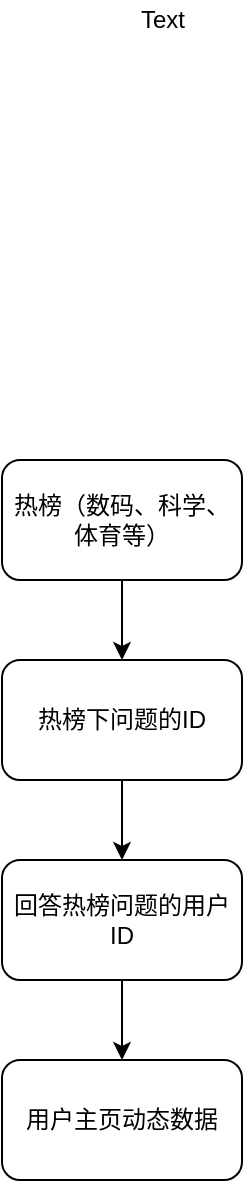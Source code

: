 <mxfile version="13.10.0" type="github">
  <diagram id="dVFKXML9JE0vDIz6srVf" name="Page-1">
    <mxGraphModel dx="782" dy="883" grid="0" gridSize="10" guides="0" tooltips="1" connect="0" arrows="0" fold="1" page="0" pageScale="1" pageWidth="827" pageHeight="1169" math="0" shadow="0">
      <root>
        <mxCell id="0" />
        <mxCell id="1" parent="0" />
        <mxCell id="p9msMCTc1HthKKinYWvc-13" style="edgeStyle=orthogonalEdgeStyle;rounded=0;orthogonalLoop=1;jettySize=auto;html=1;exitX=0.5;exitY=1;exitDx=0;exitDy=0;entryX=0.5;entryY=0;entryDx=0;entryDy=0;" edge="1" parent="1" source="p9msMCTc1HthKKinYWvc-9" target="p9msMCTc1HthKKinYWvc-10">
          <mxGeometry relative="1" as="geometry" />
        </mxCell>
        <mxCell id="p9msMCTc1HthKKinYWvc-9" value="&lt;span&gt;热榜（数码、科学、体育等）&lt;/span&gt;" style="rounded=1;whiteSpace=wrap;html=1;" vertex="1" parent="1">
          <mxGeometry x="340" y="20" width="120" height="60" as="geometry" />
        </mxCell>
        <mxCell id="p9msMCTc1HthKKinYWvc-14" style="edgeStyle=orthogonalEdgeStyle;rounded=0;orthogonalLoop=1;jettySize=auto;html=1;exitX=0.5;exitY=1;exitDx=0;exitDy=0;entryX=0.5;entryY=0;entryDx=0;entryDy=0;" edge="1" parent="1" source="p9msMCTc1HthKKinYWvc-10" target="p9msMCTc1HthKKinYWvc-11">
          <mxGeometry relative="1" as="geometry" />
        </mxCell>
        <mxCell id="p9msMCTc1HthKKinYWvc-10" value="热榜下问题的ID" style="rounded=1;whiteSpace=wrap;html=1;" vertex="1" parent="1">
          <mxGeometry x="340" y="120" width="120" height="60" as="geometry" />
        </mxCell>
        <mxCell id="p9msMCTc1HthKKinYWvc-15" style="edgeStyle=orthogonalEdgeStyle;rounded=0;orthogonalLoop=1;jettySize=auto;html=1;exitX=0.5;exitY=1;exitDx=0;exitDy=0;entryX=0.5;entryY=0;entryDx=0;entryDy=0;" edge="1" parent="1" source="p9msMCTc1HthKKinYWvc-11" target="p9msMCTc1HthKKinYWvc-12">
          <mxGeometry relative="1" as="geometry" />
        </mxCell>
        <mxCell id="p9msMCTc1HthKKinYWvc-11" value="回答热榜问题的用户ID" style="rounded=1;whiteSpace=wrap;html=1;" vertex="1" parent="1">
          <mxGeometry x="340" y="220" width="120" height="60" as="geometry" />
        </mxCell>
        <mxCell id="p9msMCTc1HthKKinYWvc-12" value="用户主页动态数据" style="rounded=1;whiteSpace=wrap;html=1;" vertex="1" parent="1">
          <mxGeometry x="340" y="320" width="120" height="60" as="geometry" />
        </mxCell>
        <mxCell id="p9msMCTc1HthKKinYWvc-17" value="Text" style="text;html=1;align=center;verticalAlign=middle;resizable=0;points=[];autosize=1;" vertex="1" parent="1">
          <mxGeometry x="400" y="-210" width="40" height="20" as="geometry" />
        </mxCell>
      </root>
    </mxGraphModel>
  </diagram>
</mxfile>
